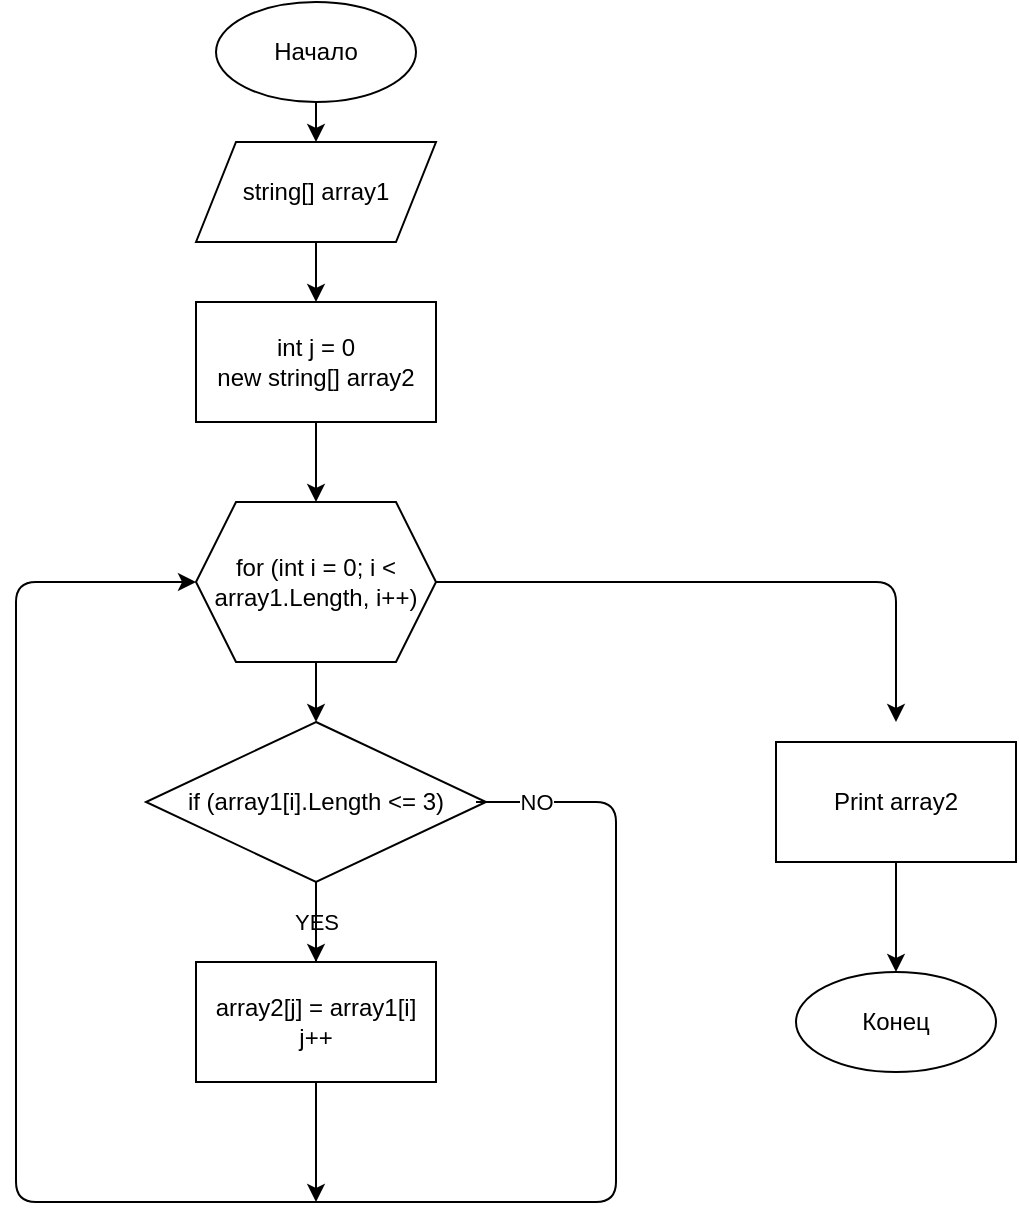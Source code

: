 <mxfile>
    <diagram id="3ckWHLD-e9ZNdThEUMsJ" name="Страница 1">
        <mxGraphModel dx="641" dy="737" grid="1" gridSize="10" guides="1" tooltips="1" connect="1" arrows="1" fold="1" page="1" pageScale="1" pageWidth="827" pageHeight="1169" math="0" shadow="0">
            <root>
                <mxCell id="0"/>
                <mxCell id="1" parent="0"/>
                <mxCell id="4" value="" style="edgeStyle=none;html=1;" parent="1" source="2" target="3" edge="1">
                    <mxGeometry relative="1" as="geometry"/>
                </mxCell>
                <mxCell id="2" value="Начало" style="ellipse;whiteSpace=wrap;html=1;" parent="1" vertex="1">
                    <mxGeometry x="220" width="100" height="50" as="geometry"/>
                </mxCell>
                <mxCell id="18" value="" style="edgeStyle=none;html=1;" edge="1" parent="1" source="3" target="17">
                    <mxGeometry relative="1" as="geometry"/>
                </mxCell>
                <mxCell id="3" value="string[] array1&lt;br&gt;" style="shape=parallelogram;perimeter=parallelogramPerimeter;whiteSpace=wrap;html=1;fixedSize=1;" parent="1" vertex="1">
                    <mxGeometry x="210" y="70" width="120" height="50" as="geometry"/>
                </mxCell>
                <mxCell id="8" value="" style="edgeStyle=none;html=1;" parent="1" source="5" target="7" edge="1">
                    <mxGeometry relative="1" as="geometry"/>
                </mxCell>
                <mxCell id="16" style="edgeStyle=none;html=1;" parent="1" source="5" edge="1">
                    <mxGeometry relative="1" as="geometry">
                        <mxPoint x="560" y="360" as="targetPoint"/>
                        <Array as="points">
                            <mxPoint x="560" y="290"/>
                        </Array>
                    </mxGeometry>
                </mxCell>
                <mxCell id="5" value="for (int i = 0; i &amp;lt; array1.Length, i++)" style="shape=hexagon;perimeter=hexagonPerimeter2;whiteSpace=wrap;html=1;fixedSize=1;" parent="1" vertex="1">
                    <mxGeometry x="210" y="250" width="120" height="80" as="geometry"/>
                </mxCell>
                <mxCell id="10" value="YES" style="edgeStyle=none;html=1;" parent="1" source="7" target="9" edge="1">
                    <mxGeometry relative="1" as="geometry"/>
                </mxCell>
                <mxCell id="12" style="edgeStyle=none;html=1;" parent="1" source="7" edge="1">
                    <mxGeometry relative="1" as="geometry">
                        <mxPoint x="270" y="600" as="targetPoint"/>
                    </mxGeometry>
                </mxCell>
                <mxCell id="7" value="if (array1[i].Length &amp;lt;= 3)" style="rhombus;whiteSpace=wrap;html=1;" parent="1" vertex="1">
                    <mxGeometry x="185" y="360" width="170" height="80" as="geometry"/>
                </mxCell>
                <mxCell id="11" value="NO" style="edgeStyle=none;html=1;entryX=0;entryY=0.5;entryDx=0;entryDy=0;" parent="1" target="5" edge="1">
                    <mxGeometry x="-0.938" relative="1" as="geometry">
                        <mxPoint x="350" y="400" as="sourcePoint"/>
                        <Array as="points">
                            <mxPoint x="420" y="400"/>
                            <mxPoint x="420" y="600"/>
                            <mxPoint x="270" y="600"/>
                            <mxPoint x="120" y="600"/>
                            <mxPoint x="120" y="520"/>
                            <mxPoint x="120" y="290"/>
                        </Array>
                        <mxPoint as="offset"/>
                    </mxGeometry>
                </mxCell>
                <mxCell id="9" value="array2[j] = array1[i]&lt;br&gt;j++" style="rounded=0;whiteSpace=wrap;html=1;" parent="1" vertex="1">
                    <mxGeometry x="210" y="480" width="120" height="60" as="geometry"/>
                </mxCell>
                <mxCell id="15" value="" style="edgeStyle=none;html=1;" parent="1" source="13" target="14" edge="1">
                    <mxGeometry relative="1" as="geometry"/>
                </mxCell>
                <mxCell id="13" value="Print array2" style="rounded=0;whiteSpace=wrap;html=1;" parent="1" vertex="1">
                    <mxGeometry x="500" y="370" width="120" height="60" as="geometry"/>
                </mxCell>
                <mxCell id="14" value="Конец" style="ellipse;whiteSpace=wrap;html=1;" parent="1" vertex="1">
                    <mxGeometry x="510" y="485" width="100" height="50" as="geometry"/>
                </mxCell>
                <mxCell id="19" value="" style="edgeStyle=none;html=1;" edge="1" parent="1" source="17" target="5">
                    <mxGeometry relative="1" as="geometry"/>
                </mxCell>
                <mxCell id="17" value="int j = 0&lt;br&gt;&lt;span&gt;new string[] array2&lt;/span&gt;" style="rounded=0;whiteSpace=wrap;html=1;" vertex="1" parent="1">
                    <mxGeometry x="210" y="150" width="120" height="60" as="geometry"/>
                </mxCell>
            </root>
        </mxGraphModel>
    </diagram>
</mxfile>